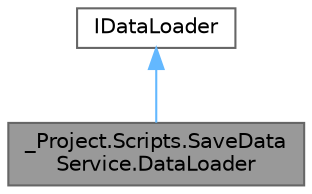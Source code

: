 digraph "_Project.Scripts.SaveDataService.DataLoader"
{
 // LATEX_PDF_SIZE
  bgcolor="transparent";
  edge [fontname=Helvetica,fontsize=10,labelfontname=Helvetica,labelfontsize=10];
  node [fontname=Helvetica,fontsize=10,shape=box,height=0.2,width=0.4];
  Node1 [id="Node000001",label="_Project.Scripts.SaveData\lService.DataLoader",height=0.2,width=0.4,color="gray40", fillcolor="grey60", style="filled", fontcolor="black",tooltip="Класс, отвечающий за конвертирование сохраненных данных"];
  Node2 -> Node1 [id="edge2_Node000001_Node000002",dir="back",color="steelblue1",style="solid",tooltip=" "];
  Node2 [id="Node000002",label="IDataLoader",height=0.2,width=0.4,color="gray40", fillcolor="white", style="filled",URL="$interface___project_1_1_scripts_1_1_save_data_service_1_1_interfaces_1_1_i_data_loader.html",tooltip="Интерфейс, отвечающий за конвертирование сохраненных данных"];
}
